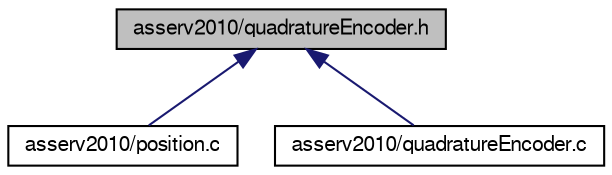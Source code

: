 digraph G
{
  edge [fontname="FreeSans",fontsize="10",labelfontname="FreeSans",labelfontsize="10"];
  node [fontname="FreeSans",fontsize="10",shape=record];
  Node1 [label="asserv2010/quadratureEncoder.h",height=0.2,width=0.4,color="black", fillcolor="grey75", style="filled" fontcolor="black"];
  Node1 -> Node2 [dir=back,color="midnightblue",fontsize="10",style="solid",fontname="FreeSans"];
  Node2 [label="asserv2010/position.c",height=0.2,width=0.4,color="black", fillcolor="white", style="filled",URL="$position_8c.html"];
  Node1 -> Node3 [dir=back,color="midnightblue",fontsize="10",style="solid",fontname="FreeSans"];
  Node3 [label="asserv2010/quadratureEncoder.c",height=0.2,width=0.4,color="black", fillcolor="white", style="filled",URL="$quadrature_encoder_8c.html"];
}

